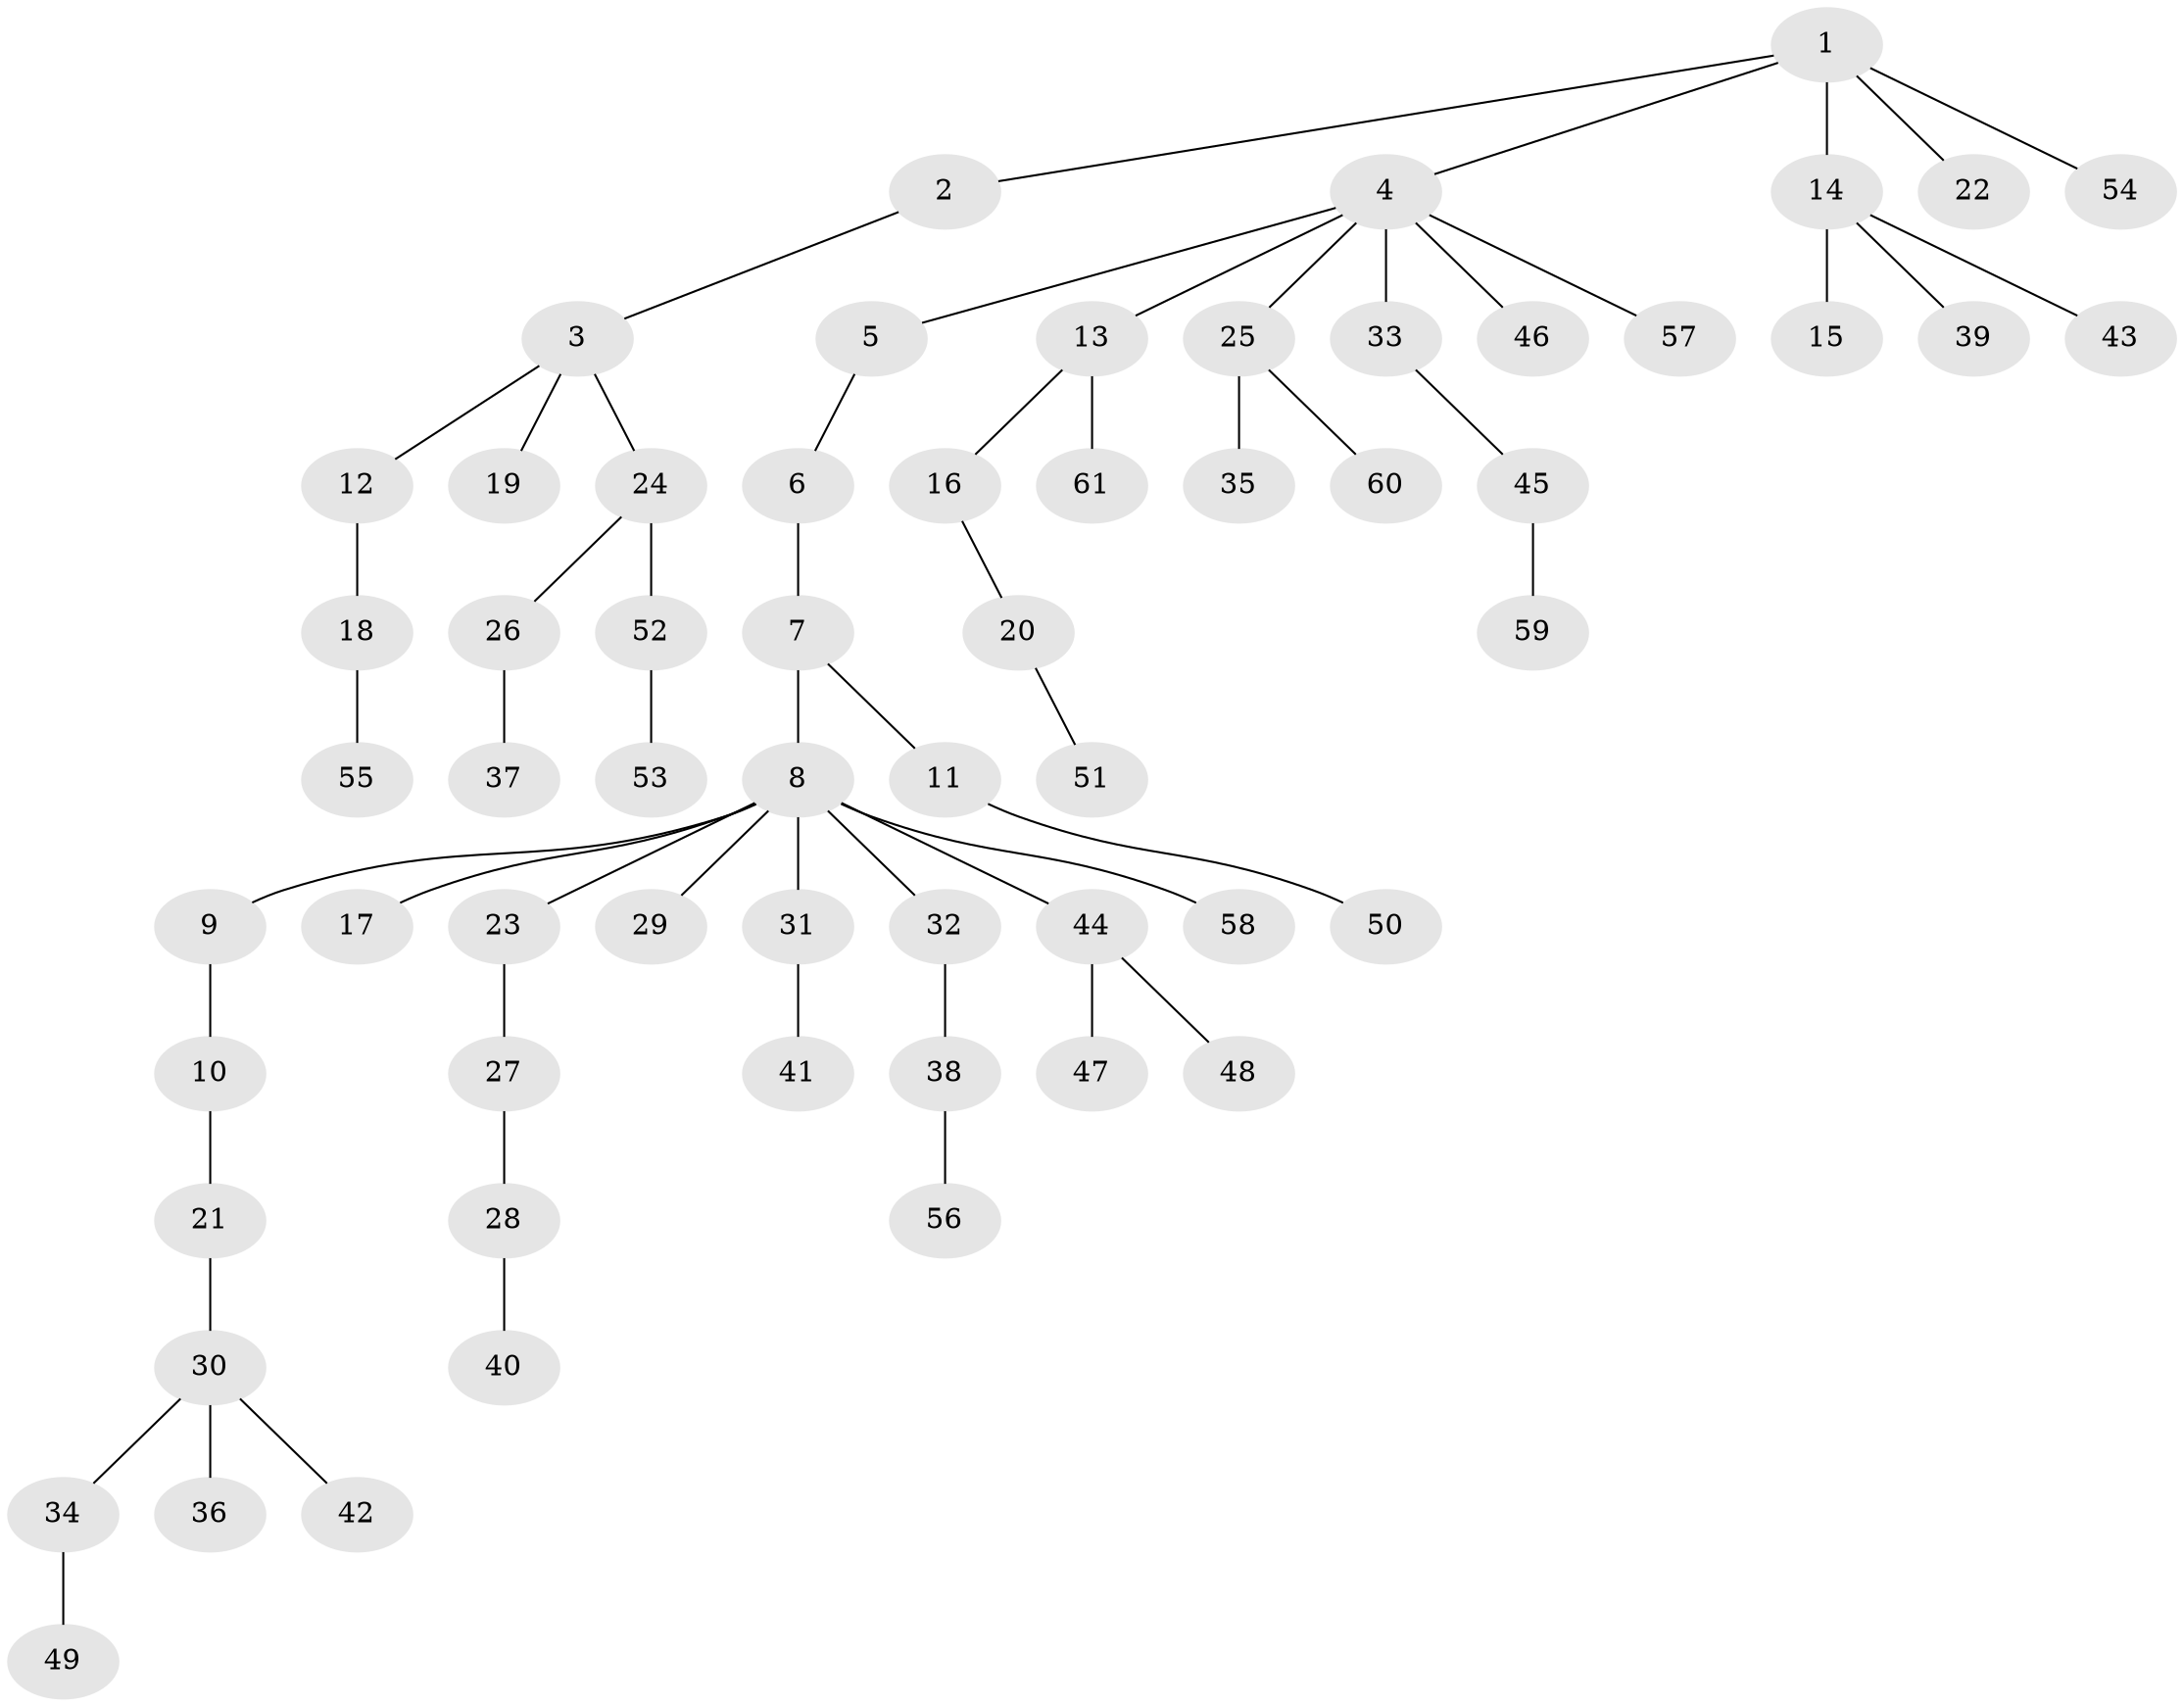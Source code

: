 // Generated by graph-tools (version 1.1) at 2025/11/02/27/25 16:11:26]
// undirected, 61 vertices, 60 edges
graph export_dot {
graph [start="1"]
  node [color=gray90,style=filled];
  1;
  2;
  3;
  4;
  5;
  6;
  7;
  8;
  9;
  10;
  11;
  12;
  13;
  14;
  15;
  16;
  17;
  18;
  19;
  20;
  21;
  22;
  23;
  24;
  25;
  26;
  27;
  28;
  29;
  30;
  31;
  32;
  33;
  34;
  35;
  36;
  37;
  38;
  39;
  40;
  41;
  42;
  43;
  44;
  45;
  46;
  47;
  48;
  49;
  50;
  51;
  52;
  53;
  54;
  55;
  56;
  57;
  58;
  59;
  60;
  61;
  1 -- 2;
  1 -- 4;
  1 -- 14;
  1 -- 22;
  1 -- 54;
  2 -- 3;
  3 -- 12;
  3 -- 19;
  3 -- 24;
  4 -- 5;
  4 -- 13;
  4 -- 25;
  4 -- 33;
  4 -- 46;
  4 -- 57;
  5 -- 6;
  6 -- 7;
  7 -- 8;
  7 -- 11;
  8 -- 9;
  8 -- 17;
  8 -- 23;
  8 -- 29;
  8 -- 31;
  8 -- 32;
  8 -- 44;
  8 -- 58;
  9 -- 10;
  10 -- 21;
  11 -- 50;
  12 -- 18;
  13 -- 16;
  13 -- 61;
  14 -- 15;
  14 -- 39;
  14 -- 43;
  16 -- 20;
  18 -- 55;
  20 -- 51;
  21 -- 30;
  23 -- 27;
  24 -- 26;
  24 -- 52;
  25 -- 35;
  25 -- 60;
  26 -- 37;
  27 -- 28;
  28 -- 40;
  30 -- 34;
  30 -- 36;
  30 -- 42;
  31 -- 41;
  32 -- 38;
  33 -- 45;
  34 -- 49;
  38 -- 56;
  44 -- 47;
  44 -- 48;
  45 -- 59;
  52 -- 53;
}
